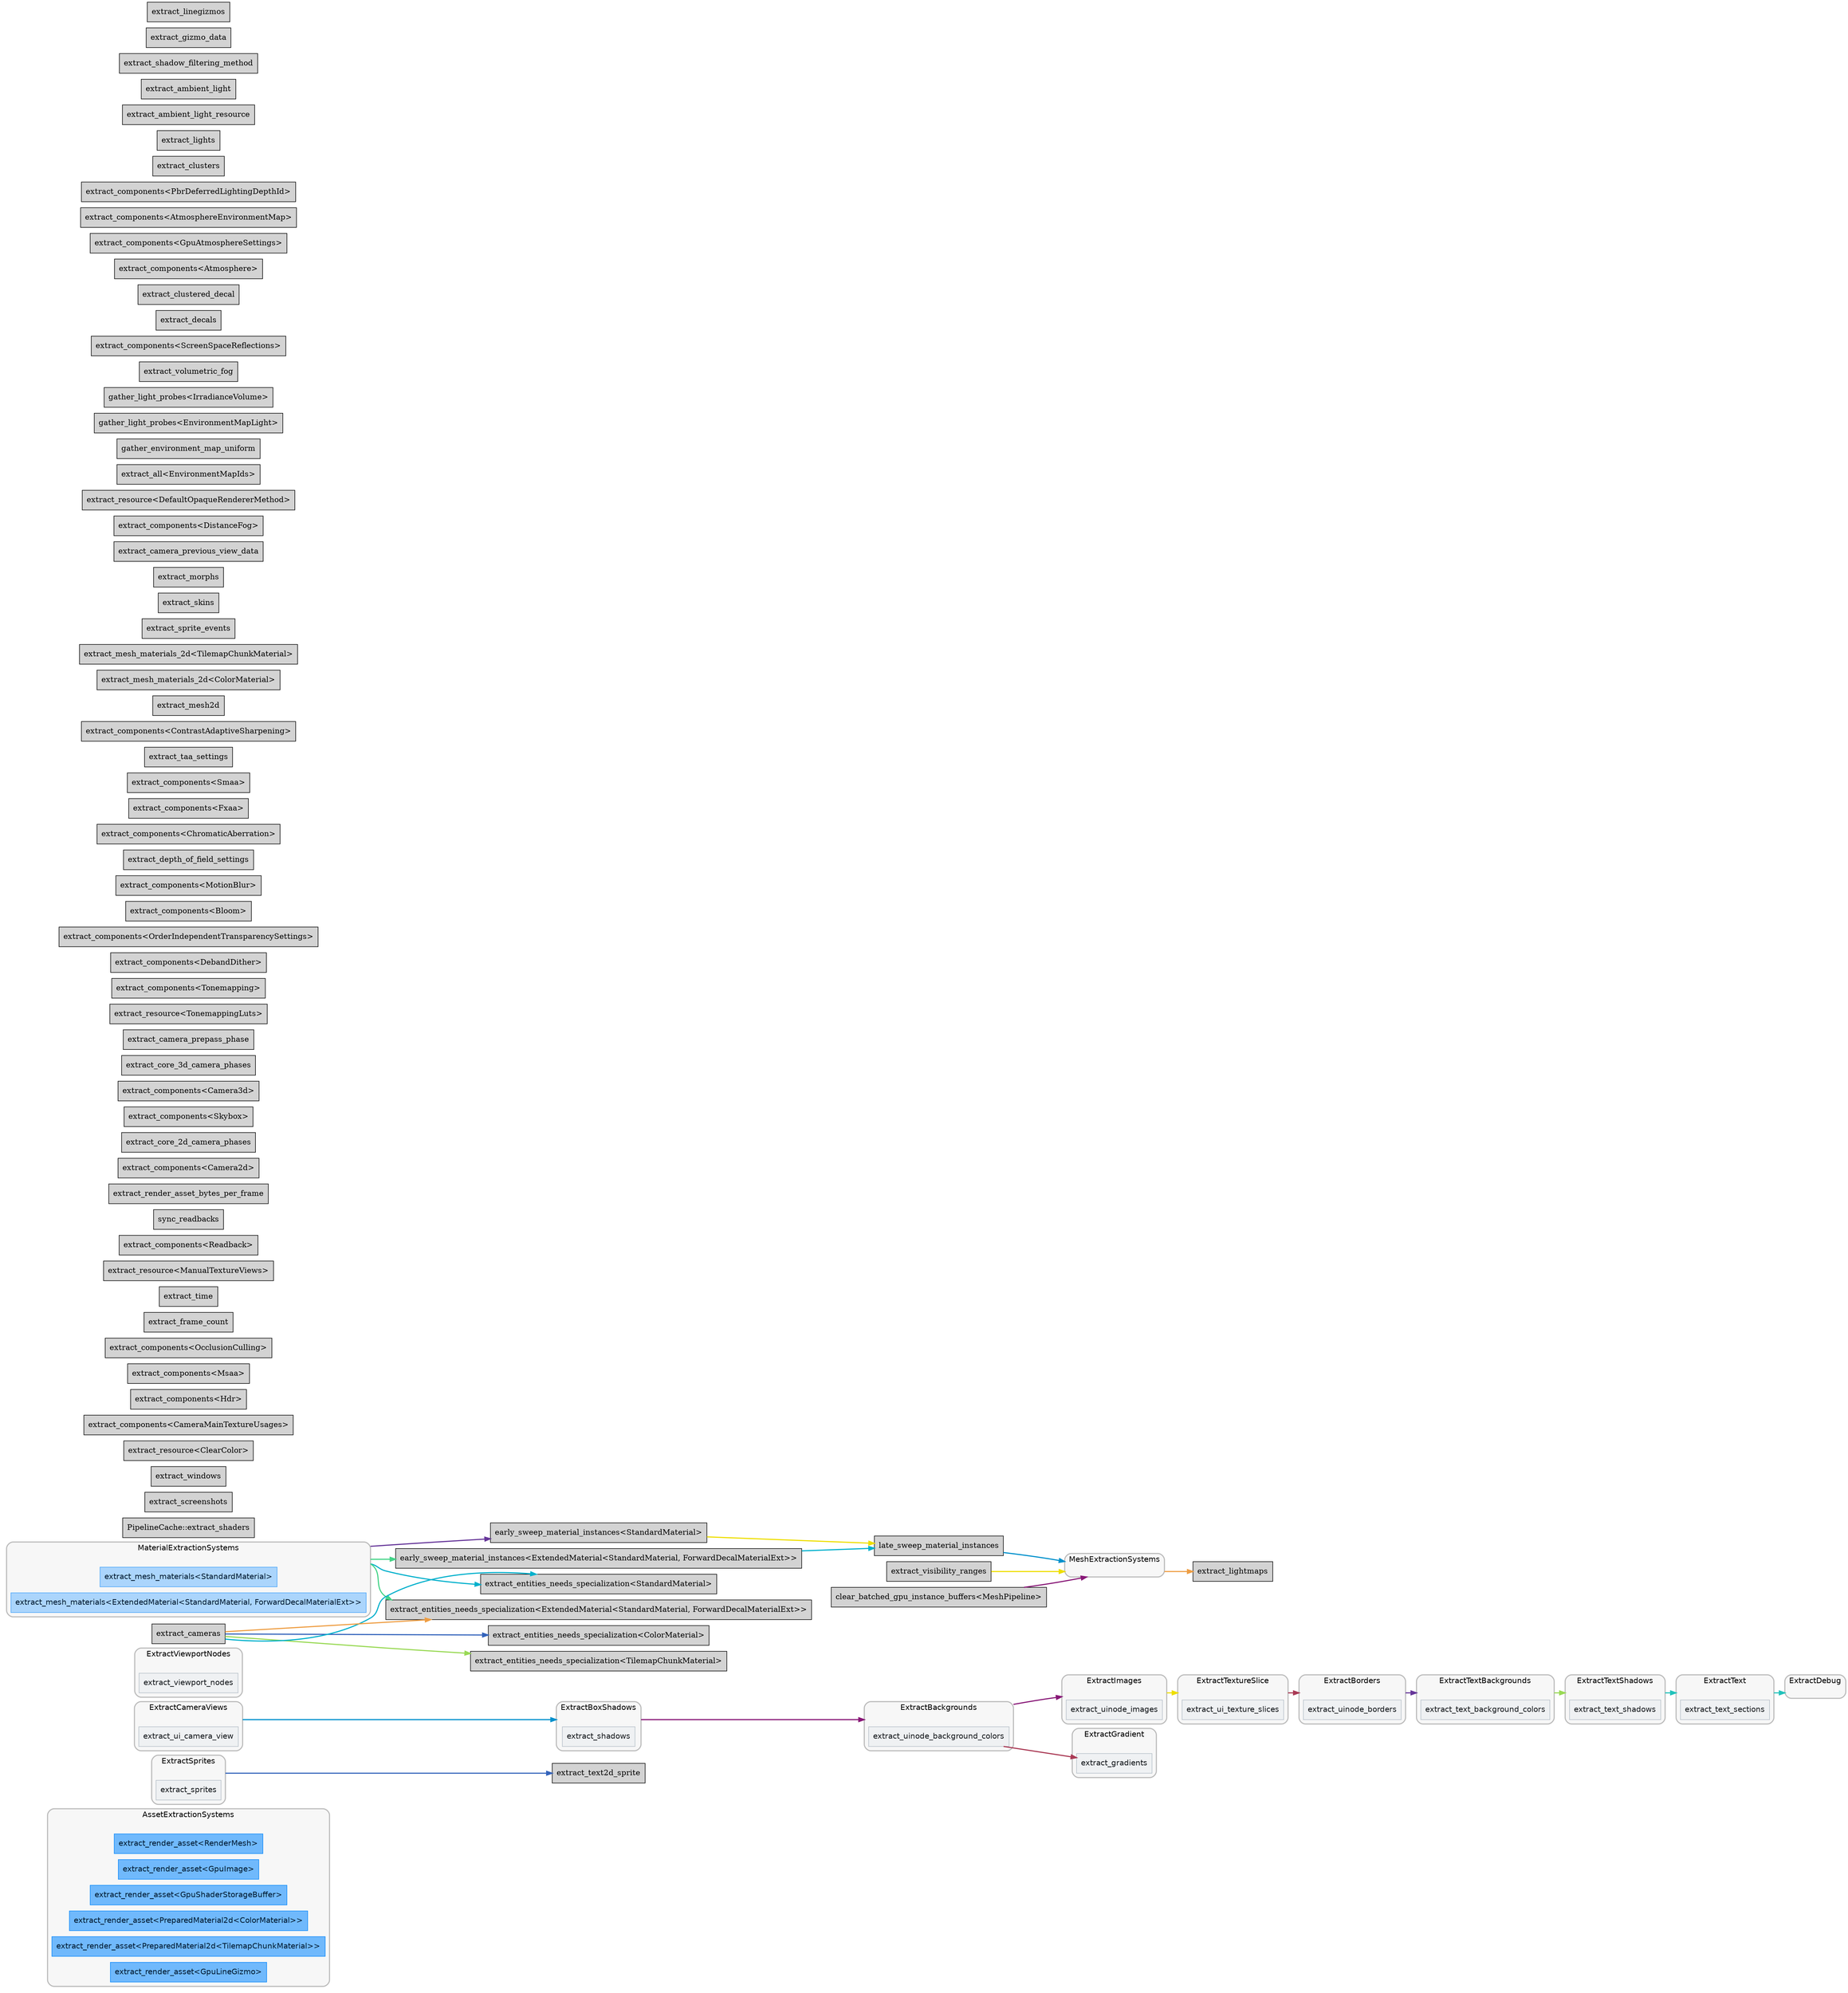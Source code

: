 digraph "" {
	"compound"="true";
	"splines"="spline";
	"rankdir"="LR";
	"bgcolor"="white";
	"fontname"="Helvetica";
	"nodesep"="0.15";
	edge ["penwidth"="2"];
	node ["shape"="box", "style"="filled"];
	subgraph "clusternode_Set(SystemSetKey(12v1))" {
		"style"="rounded,filled";
		"label"="AssetExtractionSystems";
		"tooltip"="AssetExtractionSystems";
		"fillcolor"="#00000008";
		"fontcolor"="#000000";
		"color"="#00000040";
		"penwidth"="2";
		"set_marker_node_Set(SystemSetKey(12v1))" ["style"="invis", "label"="", "shape"="point"]
		"node_System(SystemKey(11v1))" ["label"="extract_render_asset<RenderMesh>", "tooltip"="bevy_render::render_asset::extract_render_asset<bevy_render::mesh::RenderMesh>", "fillcolor"="#70b9fc", "fontname"="Helvetica", "fontcolor"="#011a31", "color"="#0c88f9", "penwidth"="1"]
		"node_System(SystemKey(14v1))" ["label"="extract_render_asset<GpuImage>", "tooltip"="bevy_render::render_asset::extract_render_asset<bevy_render::texture::gpu_image::GpuImage>", "fillcolor"="#70b9fc", "fontname"="Helvetica", "fontcolor"="#011a31", "color"="#0c88f9", "penwidth"="1"]
		"node_System(SystemKey(16v1))" ["label"="extract_render_asset<GpuShaderStorageBuffer>", "tooltip"="bevy_render::render_asset::extract_render_asset<bevy_render::storage::GpuShaderStorageBuffer>", "fillcolor"="#70b9fc", "fontname"="Helvetica", "fontcolor"="#011a31", "color"="#0c88f9", "penwidth"="1"]
		"node_System(SystemKey(39v1))" ["label"="extract_render_asset<PreparedMaterial2d<ColorMaterial>>", "tooltip"="bevy_render::render_asset::extract_render_asset<bevy_sprite_render::mesh2d::material::PreparedMaterial2d<bevy_sprite_render::mesh2d::color_material::ColorMaterial>>", "fillcolor"="#70b9fc", "fontname"="Helvetica", "fontcolor"="#011a31", "color"="#0c88f9", "penwidth"="1"]
		"node_System(SystemKey(42v1))" ["label"="extract_render_asset<PreparedMaterial2d<TilemapChunkMaterial>>", "tooltip"="bevy_render::render_asset::extract_render_asset<bevy_sprite_render::mesh2d::material::PreparedMaterial2d<bevy_sprite_render::tilemap_chunk::tilemap_chunk_material::TilemapChunkMaterial>>", "fillcolor"="#70b9fc", "fontname"="Helvetica", "fontcolor"="#011a31", "color"="#0c88f9", "penwidth"="1"]
		"node_System(SystemKey(90v1))" ["label"="extract_render_asset<GpuLineGizmo>", "tooltip"="bevy_render::render_asset::extract_render_asset<bevy_gizmos::GpuLineGizmo>", "fillcolor"="#70b9fc", "fontname"="Helvetica", "fontcolor"="#011a31", "color"="#0c88f9", "penwidth"="1"]
	}
	
	subgraph "clusternode_Set(SystemSetKey(47v1))" {
		"style"="rounded,filled";
		"label"="ExtractSprites";
		"tooltip"="ExtractSprites";
		"fillcolor"="#00000008";
		"fontcolor"="#000000";
		"color"="#00000040";
		"penwidth"="2";
		"set_marker_node_Set(SystemSetKey(47v1))" ["style"="invis", "label"="", "shape"="point"]
		"node_System(SystemKey(45v1))" ["label"="extract_sprites", "tooltip"="bevy_sprite_render::render::extract_sprites", "fillcolor"="#eff1f3", "fontname"="Helvetica", "fontcolor"="#15191d", "color"="#b4bec7", "penwidth"="1"]
	}
	
	subgraph "clusternode_Set(SystemSetKey(50v1))" {
		"style"="rounded,filled";
		"label"="ExtractCameraViews";
		"tooltip"="ExtractCameraViews";
		"fillcolor"="#00000008";
		"fontcolor"="#000000";
		"color"="#00000040";
		"penwidth"="2";
		"set_marker_node_Set(SystemSetKey(50v1))" ["style"="invis", "label"="", "shape"="point"]
		"node_System(SystemKey(48v1))" ["label"="extract_ui_camera_view", "tooltip"="bevy_ui_render::extract_ui_camera_view", "fillcolor"="#eff1f3", "fontname"="Helvetica", "fontcolor"="#15191d", "color"="#b4bec7", "penwidth"="1"]
	}
	
	subgraph "clusternode_Set(SystemSetKey(51v1))" {
		"style"="rounded,filled";
		"label"="ExtractBoxShadows";
		"tooltip"="ExtractBoxShadows";
		"fillcolor"="#00000008";
		"fontcolor"="#000000";
		"color"="#00000040";
		"penwidth"="2";
		"set_marker_node_Set(SystemSetKey(51v1))" ["style"="invis", "label"="", "shape"="point"]
		"node_System(SystemKey(58v1))" ["label"="extract_shadows", "tooltip"="bevy_ui_render::box_shadow::extract_shadows", "fillcolor"="#eff1f3", "fontname"="Helvetica", "fontcolor"="#15191d", "color"="#b4bec7", "penwidth"="1"]
	}
	
	subgraph "clusternode_Set(SystemSetKey(52v1))" {
		"style"="rounded,filled";
		"label"="ExtractBackgrounds";
		"tooltip"="ExtractBackgrounds";
		"fillcolor"="#00000008";
		"fontcolor"="#000000";
		"color"="#00000040";
		"penwidth"="2";
		"set_marker_node_Set(SystemSetKey(52v1))" ["style"="invis", "label"="", "shape"="point"]
		"node_System(SystemKey(49v1))" ["label"="extract_uinode_background_colors", "tooltip"="bevy_ui_render::extract_uinode_background_colors", "fillcolor"="#eff1f3", "fontname"="Helvetica", "fontcolor"="#15191d", "color"="#b4bec7", "penwidth"="1"]
	}
	
	subgraph "clusternode_Set(SystemSetKey(53v1))" {
		"style"="rounded,filled";
		"label"="ExtractImages";
		"tooltip"="ExtractImages";
		"fillcolor"="#00000008";
		"fontcolor"="#000000";
		"color"="#00000040";
		"penwidth"="2";
		"set_marker_node_Set(SystemSetKey(53v1))" ["style"="invis", "label"="", "shape"="point"]
		"node_System(SystemKey(50v1))" ["label"="extract_uinode_images", "tooltip"="bevy_ui_render::extract_uinode_images", "fillcolor"="#eff1f3", "fontname"="Helvetica", "fontcolor"="#15191d", "color"="#b4bec7", "penwidth"="1"]
	}
	
	subgraph "clusternode_Set(SystemSetKey(54v1))" {
		"style"="rounded,filled";
		"label"="ExtractTextureSlice";
		"tooltip"="ExtractTextureSlice";
		"fillcolor"="#00000008";
		"fontcolor"="#000000";
		"color"="#00000040";
		"penwidth"="2";
		"set_marker_node_Set(SystemSetKey(54v1))" ["style"="invis", "label"="", "shape"="point"]
		"node_System(SystemKey(56v1))" ["label"="extract_ui_texture_slices", "tooltip"="bevy_ui_render::ui_texture_slice_pipeline::extract_ui_texture_slices", "fillcolor"="#eff1f3", "fontname"="Helvetica", "fontcolor"="#15191d", "color"="#b4bec7", "penwidth"="1"]
	}
	
	subgraph "clusternode_Set(SystemSetKey(55v1))" {
		"style"="rounded,filled";
		"label"="ExtractBorders";
		"tooltip"="ExtractBorders";
		"fillcolor"="#00000008";
		"fontcolor"="#000000";
		"color"="#00000040";
		"penwidth"="2";
		"set_marker_node_Set(SystemSetKey(55v1))" ["style"="invis", "label"="", "shape"="point"]
		"node_System(SystemKey(51v1))" ["label"="extract_uinode_borders", "tooltip"="bevy_ui_render::extract_uinode_borders", "fillcolor"="#eff1f3", "fontname"="Helvetica", "fontcolor"="#15191d", "color"="#b4bec7", "penwidth"="1"]
	}
	
	subgraph "clusternode_Set(SystemSetKey(56v1))" {
		"style"="rounded,filled";
		"label"="ExtractTextBackgrounds";
		"tooltip"="ExtractTextBackgrounds";
		"fillcolor"="#00000008";
		"fontcolor"="#000000";
		"color"="#00000040";
		"penwidth"="2";
		"set_marker_node_Set(SystemSetKey(56v1))" ["style"="invis", "label"="", "shape"="point"]
		"node_System(SystemKey(53v1))" ["label"="extract_text_background_colors", "tooltip"="bevy_ui_render::extract_text_background_colors", "fillcolor"="#eff1f3", "fontname"="Helvetica", "fontcolor"="#15191d", "color"="#b4bec7", "penwidth"="1"]
	}
	
	subgraph "clusternode_Set(SystemSetKey(57v1))" {
		"style"="rounded,filled";
		"label"="ExtractTextShadows";
		"tooltip"="ExtractTextShadows";
		"fillcolor"="#00000008";
		"fontcolor"="#000000";
		"color"="#00000040";
		"penwidth"="2";
		"set_marker_node_Set(SystemSetKey(57v1))" ["style"="invis", "label"="", "shape"="point"]
		"node_System(SystemKey(54v1))" ["label"="extract_text_shadows", "tooltip"="bevy_ui_render::extract_text_shadows", "fillcolor"="#eff1f3", "fontname"="Helvetica", "fontcolor"="#15191d", "color"="#b4bec7", "penwidth"="1"]
	}
	
	subgraph "clusternode_Set(SystemSetKey(58v1))" {
		"style"="rounded,filled";
		"label"="ExtractText";
		"tooltip"="ExtractText";
		"fillcolor"="#00000008";
		"fontcolor"="#000000";
		"color"="#00000040";
		"penwidth"="2";
		"set_marker_node_Set(SystemSetKey(58v1))" ["style"="invis", "label"="", "shape"="point"]
		"node_System(SystemKey(55v1))" ["label"="extract_text_sections", "tooltip"="bevy_ui_render::extract_text_sections", "fillcolor"="#eff1f3", "fontname"="Helvetica", "fontcolor"="#15191d", "color"="#b4bec7", "penwidth"="1"]
	}
	
	subgraph "clusternode_Set(SystemSetKey(59v1))" {
		"style"="rounded,filled";
		"label"="ExtractDebug";
		"tooltip"="ExtractDebug";
		"fillcolor"="#00000008";
		"fontcolor"="#000000";
		"color"="#00000040";
		"penwidth"="2";
		"set_marker_node_Set(SystemSetKey(59v1))" ["style"="invis", "label"="", "shape"="point"]
	}
	
	subgraph "clusternode_Set(SystemSetKey(65v1))" {
		"style"="rounded,filled";
		"label"="ExtractViewportNodes";
		"tooltip"="ExtractViewportNodes";
		"fillcolor"="#00000008";
		"fontcolor"="#000000";
		"color"="#00000040";
		"penwidth"="2";
		"set_marker_node_Set(SystemSetKey(65v1))" ["style"="invis", "label"="", "shape"="point"]
		"node_System(SystemKey(52v1))" ["label"="extract_viewport_nodes", "tooltip"="bevy_ui_render::extract_viewport_nodes", "fillcolor"="#eff1f3", "fontname"="Helvetica", "fontcolor"="#15191d", "color"="#b4bec7", "penwidth"="1"]
	}
	
	subgraph "clusternode_Set(SystemSetKey(71v1))" {
		"style"="rounded,filled";
		"label"="ExtractGradient";
		"tooltip"="ExtractGradient";
		"fillcolor"="#00000008";
		"fontcolor"="#000000";
		"color"="#00000040";
		"penwidth"="2";
		"set_marker_node_Set(SystemSetKey(71v1))" ["style"="invis", "label"="", "shape"="point"]
		"node_System(SystemKey(57v1))" ["label"="extract_gradients", "tooltip"="bevy_ui_render::gradient::extract_gradients", "fillcolor"="#eff1f3", "fontname"="Helvetica", "fontcolor"="#15191d", "color"="#b4bec7", "penwidth"="1"]
	}
	
	subgraph "clusternode_Set(SystemSetKey(73v1))" {
		"style"="rounded,filled";
		"label"="MeshExtractionSystems";
		"tooltip"="MeshExtractionSystems";
		"fillcolor"="#00000008";
		"fontcolor"="#000000";
		"color"="#00000040";
		"penwidth"="2";
		"set_marker_node_Set(SystemSetKey(73v1))" ["style"="invis", "label"="", "shape"="point"]
	}
	
	subgraph "clusternode_Set(SystemSetKey(80v1))" {
		"style"="rounded,filled";
		"label"="MaterialExtractionSystems";
		"tooltip"="MaterialExtractionSystems";
		"fillcolor"="#00000008";
		"fontcolor"="#000000";
		"color"="#00000040";
		"penwidth"="2";
		"set_marker_node_Set(SystemSetKey(80v1))" ["style"="invis", "label"="", "shape"="point"]
		"node_System(SystemKey(63v1))" ["label"="extract_mesh_materials<StandardMaterial>", "tooltip"="bevy_pbr::material::extract_mesh_materials<bevy_pbr::pbr_material::StandardMaterial>", "fillcolor"="#abd5fc", "fontname"="Helvetica", "fontcolor"="#011a31", "color"="#48a3f8", "penwidth"="1"]
		"node_System(SystemKey(77v1))" ["label"="extract_mesh_materials<ExtendedMaterial<StandardMaterial, ForwardDecalMaterialExt>>", "tooltip"="bevy_pbr::material::extract_mesh_materials<bevy_pbr::extended_material::ExtendedMaterial<bevy_pbr::pbr_material::StandardMaterial, bevy_pbr::decal::forward::ForwardDecalMaterialExt>>", "fillcolor"="#abd5fc", "fontname"="Helvetica", "fontcolor"="#011a31", "color"="#48a3f8", "penwidth"="1"]
	}
	
	"node_System(SystemKey(1v1))" ["label"="PipelineCache::extract_shaders", "tooltip"="bevy_render::render_resource::pipeline_cache::PipelineCache::extract_shaders"]
	"node_System(SystemKey(2v1))" ["label"="extract_screenshots", "tooltip"="bevy_render::view::window::screenshot::extract_screenshots"]
	"node_System(SystemKey(3v1))" ["label"="extract_windows", "tooltip"="bevy_render::view::window::extract_windows"]
	"node_System(SystemKey(4v1))" ["label"="extract_resource<ClearColor>", "tooltip"="bevy_render::extract_resource::extract_resource<bevy_camera::clear_color::ClearColor>"]
	"node_System(SystemKey(5v1))" ["label"="extract_components<CameraMainTextureUsages>", "tooltip"="bevy_render::extract_component::extract_components<bevy_camera::camera::CameraMainTextureUsages>"]
	"node_System(SystemKey(6v1))" ["label"="extract_cameras", "tooltip"="bevy_render::camera::extract_cameras"]
	"node_System(SystemKey(7v1))" ["label"="extract_components<Hdr>", "tooltip"="bevy_render::extract_component::extract_components<bevy_render::view::Hdr>"]
	"node_System(SystemKey(8v1))" ["label"="extract_components<Msaa>", "tooltip"="bevy_render::extract_component::extract_components<bevy_render::view::Msaa>"]
	"node_System(SystemKey(9v1))" ["label"="extract_components<OcclusionCulling>", "tooltip"="bevy_render::extract_component::extract_components<bevy_render::experimental::occlusion_culling::OcclusionCulling>"]
	"node_System(SystemKey(10v1))" ["label"="extract_visibility_ranges", "tooltip"="bevy_render::view::visibility::range::extract_visibility_ranges"]
	"node_System(SystemKey(12v1))" ["label"="extract_frame_count", "tooltip"="bevy_render::globals::extract_frame_count"]
	"node_System(SystemKey(13v1))" ["label"="extract_time", "tooltip"="bevy_render::globals::extract_time"]
	"node_System(SystemKey(15v1))" ["label"="extract_resource<ManualTextureViews>", "tooltip"="bevy_render::extract_resource::extract_resource<bevy_render::texture::manual_texture_view::ManualTextureViews>"]
	"node_System(SystemKey(17v1))" ["label"="extract_components<Readback>", "tooltip"="bevy_render::extract_component::extract_components<bevy_render::gpu_readback::Readback>"]
	"node_System(SystemKey(18v1))" ["label"="sync_readbacks", "tooltip"="bevy_render::gpu_readback::sync_readbacks"]
	"node_System(SystemKey(19v1))" ["label"="extract_render_asset_bytes_per_frame", "tooltip"="bevy_render::render_asset::extract_render_asset_bytes_per_frame"]
	"node_System(SystemKey(20v1))" ["label"="extract_components<Camera2d>", "tooltip"="bevy_render::extract_component::extract_components<bevy_camera::components::Camera2d>"]
	"node_System(SystemKey(21v1))" ["label"="extract_core_2d_camera_phases", "tooltip"="bevy_core_pipeline::core_2d::extract_core_2d_camera_phases"]
	"node_System(SystemKey(22v1))" ["label"="extract_components<Skybox>", "tooltip"="bevy_render::extract_component::extract_components<bevy_core_pipeline::skybox::Skybox>"]
	"node_System(SystemKey(23v1))" ["label"="extract_components<Camera3d>", "tooltip"="bevy_render::extract_component::extract_components<bevy_camera::components::Camera3d>"]
	"node_System(SystemKey(24v1))" ["label"="extract_core_3d_camera_phases", "tooltip"="bevy_core_pipeline::core_3d::extract_core_3d_camera_phases"]
	"node_System(SystemKey(25v1))" ["label"="extract_camera_prepass_phase", "tooltip"="bevy_core_pipeline::core_3d::extract_camera_prepass_phase"]
	"node_System(SystemKey(26v1))" ["label"="extract_resource<TonemappingLuts>", "tooltip"="bevy_render::extract_resource::extract_resource<bevy_core_pipeline::tonemapping::TonemappingLuts>"]
	"node_System(SystemKey(27v1))" ["label"="extract_components<Tonemapping>", "tooltip"="bevy_render::extract_component::extract_components<bevy_core_pipeline::tonemapping::Tonemapping>"]
	"node_System(SystemKey(28v1))" ["label"="extract_components<DebandDither>", "tooltip"="bevy_render::extract_component::extract_components<bevy_core_pipeline::tonemapping::DebandDither>"]
	"node_System(SystemKey(29v1))" ["label"="extract_components<OrderIndependentTransparencySettings>", "tooltip"="bevy_render::extract_component::extract_components<bevy_core_pipeline::oit::OrderIndependentTransparencySettings>"]
	"node_System(SystemKey(30v1))" ["label"="extract_components<Bloom>", "tooltip"="bevy_render::extract_component::extract_components<bevy_post_process::bloom::settings::Bloom>"]
	"node_System(SystemKey(31v1))" ["label"="extract_components<MotionBlur>", "tooltip"="bevy_render::extract_component::extract_components<bevy_post_process::motion_blur::MotionBlur>"]
	"node_System(SystemKey(32v1))" ["label"="extract_depth_of_field_settings", "tooltip"="bevy_post_process::dof::extract_depth_of_field_settings"]
	"node_System(SystemKey(33v1))" ["label"="extract_components<ChromaticAberration>", "tooltip"="bevy_render::extract_component::extract_components<bevy_post_process::effect_stack::ChromaticAberration>"]
	"node_System(SystemKey(34v1))" ["label"="extract_components<Fxaa>", "tooltip"="bevy_render::extract_component::extract_components<bevy_anti_alias::fxaa::Fxaa>"]
	"node_System(SystemKey(35v1))" ["label"="extract_components<Smaa>", "tooltip"="bevy_render::extract_component::extract_components<bevy_anti_alias::smaa::Smaa>"]
	"node_System(SystemKey(36v1))" ["label"="extract_taa_settings", "tooltip"="bevy_anti_alias::taa::extract_taa_settings"]
	"node_System(SystemKey(37v1))" ["label"="extract_components<ContrastAdaptiveSharpening>", "tooltip"="bevy_render::extract_component::extract_components<bevy_anti_alias::contrast_adaptive_sharpening::ContrastAdaptiveSharpening>"]
	"node_System(SystemKey(38v1))" ["label"="extract_mesh2d", "tooltip"="bevy_sprite_render::mesh2d::mesh::extract_mesh2d"]
	"node_System(SystemKey(40v1))" ["label"="extract_entities_needs_specialization<ColorMaterial>", "tooltip"="bevy_sprite_render::mesh2d::material::extract_entities_needs_specialization<bevy_sprite_render::mesh2d::color_material::ColorMaterial>"]
	"node_System(SystemKey(41v1))" ["label"="extract_mesh_materials_2d<ColorMaterial>", "tooltip"="bevy_sprite_render::mesh2d::material::extract_mesh_materials_2d<bevy_sprite_render::mesh2d::color_material::ColorMaterial>"]
	"node_System(SystemKey(43v1))" ["label"="extract_entities_needs_specialization<TilemapChunkMaterial>", "tooltip"="bevy_sprite_render::mesh2d::material::extract_entities_needs_specialization<bevy_sprite_render::tilemap_chunk::tilemap_chunk_material::TilemapChunkMaterial>"]
	"node_System(SystemKey(44v1))" ["label"="extract_mesh_materials_2d<TilemapChunkMaterial>", "tooltip"="bevy_sprite_render::mesh2d::material::extract_mesh_materials_2d<bevy_sprite_render::tilemap_chunk::tilemap_chunk_material::TilemapChunkMaterial>"]
	"node_System(SystemKey(46v1))" ["label"="extract_sprite_events", "tooltip"="bevy_sprite_render::render::extract_sprite_events"]
	"node_System(SystemKey(47v1))" ["label"="extract_text2d_sprite", "tooltip"="bevy_sprite_render::text2d::extract_text2d_sprite"]
	"node_System(SystemKey(59v1))" ["label"="extract_skins", "tooltip"="bevy_pbr::render::skin::extract_skins"]
	"node_System(SystemKey(60v1))" ["label"="extract_morphs", "tooltip"="bevy_pbr::render::morph::extract_morphs"]
	"node_System(SystemKey(61v1))" ["label"="clear_batched_gpu_instance_buffers<MeshPipeline>", "tooltip"="bevy_render::batching::gpu_preprocessing::clear_batched_gpu_instance_buffers<bevy_pbr::render::mesh::MeshPipeline>"]
	"node_System(SystemKey(62v1))" ["label"="extract_camera_previous_view_data", "tooltip"="bevy_pbr::prepass::extract_camera_previous_view_data"]
	"node_System(SystemKey(64v1))" ["label"="early_sweep_material_instances<StandardMaterial>", "tooltip"="bevy_pbr::material::early_sweep_material_instances<bevy_pbr::pbr_material::StandardMaterial>"]
	"node_System(SystemKey(65v1))" ["label"="extract_entities_needs_specialization<StandardMaterial>", "tooltip"="bevy_pbr::material::extract_entities_needs_specialization<bevy_pbr::pbr_material::StandardMaterial>"]
	"node_System(SystemKey(66v1))" ["label"="extract_components<DistanceFog>", "tooltip"="bevy_render::extract_component::extract_components<bevy_pbr::fog::DistanceFog>"]
	"node_System(SystemKey(67v1))" ["label"="extract_resource<DefaultOpaqueRendererMethod>", "tooltip"="bevy_render::extract_resource::extract_resource<bevy_pbr::material::DefaultOpaqueRendererMethod>"]
	"node_System(SystemKey(68v1))" ["label"="extract_lightmaps", "tooltip"="bevy_pbr::lightmap::extract_lightmaps"]
	"node_System(SystemKey(69v1))" ["label"="extract_all<EnvironmentMapIds>", "tooltip"="bevy_render::extract_instances::extract_all<bevy_pbr::light_probe::environment_map::EnvironmentMapIds>"]
	"node_System(SystemKey(70v1))" ["label"="gather_environment_map_uniform", "tooltip"="bevy_pbr::light_probe::gather_environment_map_uniform"]
	"node_System(SystemKey(71v1))" ["label"="gather_light_probes<EnvironmentMapLight>", "tooltip"="bevy_pbr::light_probe::gather_light_probes<bevy_light::probe::EnvironmentMapLight>"]
	"node_System(SystemKey(72v1))" ["label"="gather_light_probes<IrradianceVolume>", "tooltip"="bevy_pbr::light_probe::gather_light_probes<bevy_light::probe::IrradianceVolume>"]
	"node_System(SystemKey(73v1))" ["label"="extract_volumetric_fog", "tooltip"="bevy_pbr::volumetric_fog::render::extract_volumetric_fog"]
	"node_System(SystemKey(74v1))" ["label"="extract_components<ScreenSpaceReflections>", "tooltip"="bevy_render::extract_component::extract_components<bevy_pbr::ssr::ScreenSpaceReflections>"]
	"node_System(SystemKey(75v1))" ["label"="extract_decals", "tooltip"="bevy_pbr::decal::clustered::extract_decals"]
	"node_System(SystemKey(76v1))" ["label"="extract_clustered_decal", "tooltip"="bevy_pbr::decal::clustered::extract_clustered_decal"]
	"node_System(SystemKey(78v1))" ["label"="early_sweep_material_instances<ExtendedMaterial<StandardMaterial, ForwardDecalMaterialExt>>", "tooltip"="bevy_pbr::material::early_sweep_material_instances<bevy_pbr::extended_material::ExtendedMaterial<bevy_pbr::pbr_material::StandardMaterial, bevy_pbr::decal::forward::ForwardDecalMaterialExt>>"]
	"node_System(SystemKey(79v1))" ["label"="extract_entities_needs_specialization<ExtendedMaterial<StandardMaterial, ForwardDecalMaterialExt>>", "tooltip"="bevy_pbr::material::extract_entities_needs_specialization<bevy_pbr::extended_material::ExtendedMaterial<bevy_pbr::pbr_material::StandardMaterial, bevy_pbr::decal::forward::ForwardDecalMaterialExt>>"]
	"node_System(SystemKey(80v1))" ["label"="extract_components<Atmosphere>", "tooltip"="bevy_render::extract_component::extract_components<bevy_pbr::atmosphere::Atmosphere>"]
	"node_System(SystemKey(81v1))" ["label"="extract_components<GpuAtmosphereSettings>", "tooltip"="bevy_render::extract_component::extract_components<bevy_pbr::atmosphere::GpuAtmosphereSettings>"]
	"node_System(SystemKey(82v1))" ["label"="extract_components<AtmosphereEnvironmentMap>", "tooltip"="bevy_render::extract_component::extract_components<bevy_pbr::atmosphere::environment::AtmosphereEnvironmentMap>"]
	"node_System(SystemKey(83v1))" ["label"="extract_components<PbrDeferredLightingDepthId>", "tooltip"="bevy_render::extract_component::extract_components<bevy_pbr::deferred::PbrDeferredLightingDepthId>"]
	"node_System(SystemKey(84v1))" ["label"="extract_clusters", "tooltip"="bevy_pbr::cluster::extract_clusters"]
	"node_System(SystemKey(85v1))" ["label"="extract_lights", "tooltip"="bevy_pbr::render::light::extract_lights"]
	"node_System(SystemKey(86v1))" ["label"="extract_ambient_light_resource", "tooltip"="bevy_pbr::render::light::extract_ambient_light_resource"]
	"node_System(SystemKey(87v1))" ["label"="extract_ambient_light", "tooltip"="bevy_pbr::render::light::extract_ambient_light"]
	"node_System(SystemKey(88v1))" ["label"="extract_shadow_filtering_method", "tooltip"="bevy_pbr::render::light::extract_shadow_filtering_method"]
	"node_System(SystemKey(89v1))" ["label"="late_sweep_material_instances", "tooltip"="bevy_pbr::material::late_sweep_material_instances"]
	"node_System(SystemKey(91v1))" ["label"="extract_gizmo_data", "tooltip"="bevy_gizmos::extract_gizmo_data"]
	"node_System(SystemKey(92v1))" ["label"="extract_linegizmos", "tooltip"="bevy_gizmos::retained::extract_linegizmos"]
	"set_marker_node_Set(SystemSetKey(53v1))" -> "set_marker_node_Set(SystemSetKey(54v1))" ["lhead"="clusternode_Set(SystemSetKey(54v1))", "ltail"="clusternode_Set(SystemSetKey(53v1))", "tooltip"="ExtractImages → ExtractTextureSlice", "color"="#eede00"]
	"set_marker_node_Set(SystemSetKey(52v1))" -> "set_marker_node_Set(SystemSetKey(53v1))" ["lhead"="clusternode_Set(SystemSetKey(53v1))", "ltail"="clusternode_Set(SystemSetKey(52v1))", "tooltip"="ExtractBackgrounds → ExtractImages", "color"="#881877"]
	"set_marker_node_Set(SystemSetKey(80v1))" -> "node_System(SystemKey(65v1))" ["lhead"="", "ltail"="clusternode_Set(SystemSetKey(80v1))", "tooltip"="MaterialExtractionSystems → extract_entities_needs_specialization<StandardMaterial>", "color"="#00b0cc"]
	"set_marker_node_Set(SystemSetKey(54v1))" -> "set_marker_node_Set(SystemSetKey(55v1))" ["lhead"="clusternode_Set(SystemSetKey(55v1))", "ltail"="clusternode_Set(SystemSetKey(54v1))", "tooltip"="ExtractTextureSlice → ExtractBorders", "color"="#aa3a55"]
	"set_marker_node_Set(SystemSetKey(80v1))" -> "node_System(SystemKey(78v1))" ["lhead"="", "ltail"="clusternode_Set(SystemSetKey(80v1))", "tooltip"="MaterialExtractionSystems → early_sweep_material_instances<ExtendedMaterial<StandardMaterial, ForwardDecalMaterialExt>>", "color"="#44d488"]
	"node_System(SystemKey(89v1))" -> "set_marker_node_Set(SystemSetKey(73v1))" ["lhead"="clusternode_Set(SystemSetKey(73v1))", "ltail"="", "tooltip"="SystemTypeSet(fn bevy_ecs::system::function_system::FunctionSystem<fn(bevy_ecs::change_detection::ResMut<'_, bevy_pbr::material::RenderMaterialInstances>, bevy_render::extract_param::Extract<'_, '_, bevy_ecs::lifecycle::RemovedComponents<'_, '_, bevy_mesh::components::Mesh3d>>), (), bevy_pbr::material::late_sweep_material_instances>()) → MeshExtractionSystems", "color"="#0090cc"]
	"node_System(SystemKey(6v1))" -> "node_System(SystemKey(79v1))" ["lhead"="", "ltail"="", "tooltip"="SystemTypeSet(fn bevy_ecs::system::function_system::FunctionSystem<fn(bevy_ecs::system::commands::Commands<'_, '_>, bevy_render::extract_param::Extract<'_, '_, bevy_ecs::system::query::Query<'_, '_, (bevy_ecs::entity::Entity, bevy_render::sync_world::RenderEntity, &bevy_camera::camera::Camera, &bevy_render::camera::CameraRenderGraph, &bevy_transform::components::global_transform::GlobalTransform, &bevy_camera::visibility::VisibleEntities, &bevy_camera::primitives::Frustum, bevy_ecs::query::fetch::Has<bevy_render::view::Hdr>, core::option::Option<&bevy_render::view::ColorGrading>, core::option::Option<&bevy_camera::camera::Exposure>, core::option::Option<&bevy_render::camera::TemporalJitter>, core::option::Option<&bevy_render::camera::MipBias>, core::option::Option<&bevy_camera::visibility::render_layers::RenderLayers>, core::option::Option<&bevy_camera::projection::Projection>, bevy_ecs::query::fetch::Has<bevy_render::view::NoIndirectDrawing>)>>, bevy_render::extract_param::Extract<'_, '_, bevy_ecs::system::query::Query<'_, '_, bevy_ecs::entity::Entity, bevy_ecs::query::filter::With<bevy_window::window::PrimaryWindow>>>, bevy_ecs::change_detection::Res<'_, bevy_render::batching::gpu_preprocessing::GpuPreprocessingSupport>, bevy_render::extract_param::Extract<'_, '_, bevy_ecs::system::query::Query<'_, '_, &bevy_render::sync_world::RenderEntity>>), (), bevy_render::camera::extract_cameras>()) → extract_entities_needs_specialization<ExtendedMaterial<StandardMaterial, ForwardDecalMaterialExt>>", "color"="#ee9e44"]
	"set_marker_node_Set(SystemSetKey(80v1))" -> "node_System(SystemKey(64v1))" ["lhead"="", "ltail"="clusternode_Set(SystemSetKey(80v1))", "tooltip"="MaterialExtractionSystems → early_sweep_material_instances<StandardMaterial>", "color"="#663699"]
	"set_marker_node_Set(SystemSetKey(47v1))" -> "node_System(SystemKey(47v1))" ["lhead"="", "ltail"="clusternode_Set(SystemSetKey(47v1))", "tooltip"="ExtractSprites → extract_text2d_sprite", "color"="#3363bb"]
	"set_marker_node_Set(SystemSetKey(57v1))" -> "set_marker_node_Set(SystemSetKey(58v1))" ["lhead"="clusternode_Set(SystemSetKey(58v1))", "ltail"="clusternode_Set(SystemSetKey(57v1))", "tooltip"="ExtractTextShadows → ExtractText", "color"="#22c2bb"]
	"set_marker_node_Set(SystemSetKey(56v1))" -> "set_marker_node_Set(SystemSetKey(57v1))" ["lhead"="clusternode_Set(SystemSetKey(57v1))", "ltail"="clusternode_Set(SystemSetKey(56v1))", "tooltip"="ExtractTextBackgrounds → ExtractTextShadows", "color"="#99d955"]
	"node_System(SystemKey(10v1))" -> "set_marker_node_Set(SystemSetKey(73v1))" ["lhead"="clusternode_Set(SystemSetKey(73v1))", "ltail"="", "tooltip"="SystemTypeSet(fn bevy_ecs::system::function_system::FunctionSystem<fn(bevy_ecs::change_detection::ResMut<'_, bevy_render::view::visibility::range::RenderVisibilityRanges>, bevy_render::extract_param::Extract<'_, '_, bevy_ecs::system::query::Query<'_, '_, (bevy_ecs::entity::Entity, &bevy_camera::visibility::range::VisibilityRange)>>, bevy_render::extract_param::Extract<'_, '_, bevy_ecs::system::query::Query<'_, '_, bevy_ecs::entity::Entity, bevy_ecs::query::filter::Changed<bevy_camera::visibility::range::VisibilityRange>>>, bevy_render::extract_param::Extract<'_, '_, bevy_ecs::lifecycle::RemovedComponents<'_, '_, bevy_camera::visibility::range::VisibilityRange>>), (), bevy_render::view::visibility::range::extract_visibility_ranges>()) → MeshExtractionSystems", "color"="#eede00"]
	"node_System(SystemKey(61v1))" -> "set_marker_node_Set(SystemSetKey(73v1))" ["lhead"="clusternode_Set(SystemSetKey(73v1))", "ltail"="", "tooltip"="clear_batched_gpu_instance_buffers<MeshPipeline> → MeshExtractionSystems", "color"="#881877"]
	"node_System(SystemKey(6v1))" -> "node_System(SystemKey(65v1))" ["lhead"="", "ltail"="", "tooltip"="SystemTypeSet(fn bevy_ecs::system::function_system::FunctionSystem<fn(bevy_ecs::system::commands::Commands<'_, '_>, bevy_render::extract_param::Extract<'_, '_, bevy_ecs::system::query::Query<'_, '_, (bevy_ecs::entity::Entity, bevy_render::sync_world::RenderEntity, &bevy_camera::camera::Camera, &bevy_render::camera::CameraRenderGraph, &bevy_transform::components::global_transform::GlobalTransform, &bevy_camera::visibility::VisibleEntities, &bevy_camera::primitives::Frustum, bevy_ecs::query::fetch::Has<bevy_render::view::Hdr>, core::option::Option<&bevy_render::view::ColorGrading>, core::option::Option<&bevy_camera::camera::Exposure>, core::option::Option<&bevy_render::camera::TemporalJitter>, core::option::Option<&bevy_render::camera::MipBias>, core::option::Option<&bevy_camera::visibility::render_layers::RenderLayers>, core::option::Option<&bevy_camera::projection::Projection>, bevy_ecs::query::fetch::Has<bevy_render::view::NoIndirectDrawing>)>>, bevy_render::extract_param::Extract<'_, '_, bevy_ecs::system::query::Query<'_, '_, bevy_ecs::entity::Entity, bevy_ecs::query::filter::With<bevy_window::window::PrimaryWindow>>>, bevy_ecs::change_detection::Res<'_, bevy_render::batching::gpu_preprocessing::GpuPreprocessingSupport>, bevy_render::extract_param::Extract<'_, '_, bevy_ecs::system::query::Query<'_, '_, &bevy_render::sync_world::RenderEntity>>), (), bevy_render::camera::extract_cameras>()) → extract_entities_needs_specialization<StandardMaterial>", "color"="#00b0cc"]
	"node_System(SystemKey(49v1))" -> "node_System(SystemKey(57v1))" ["lhead"="", "ltail"="", "tooltip"="SystemTypeSet(fn bevy_ecs::system::function_system::FunctionSystem<fn(bevy_ecs::system::commands::Commands<'_, '_>, bevy_ecs::change_detection::ResMut<'_, bevy_ui_render::ExtractedUiNodes>, bevy_render::extract_param::Extract<'_, '_, bevy_ecs::system::query::Query<'_, '_, (bevy_ecs::entity::Entity, &bevy_ui::ui_node::ComputedNode, &bevy_ui::ui_transform::UiGlobalTransform, &bevy_camera::visibility::InheritedVisibility, core::option::Option<&bevy_ui::ui_node::CalculatedClip>, &bevy_ui::ui_node::ComputedUiTargetCamera, &bevy_ui::ui_node::BackgroundColor)>>, bevy_render::extract_param::Extract<'_, '_, bevy_ui_render::UiCameraMap<'_, '_>>), (), bevy_ui_render::extract_uinode_background_colors>()) → extract_gradients", "color"="#aa3a55"]
	"set_marker_node_Set(SystemSetKey(80v1))" -> "node_System(SystemKey(79v1))" ["lhead"="", "ltail"="clusternode_Set(SystemSetKey(80v1))", "tooltip"="MaterialExtractionSystems → extract_entities_needs_specialization<ExtendedMaterial<StandardMaterial, ForwardDecalMaterialExt>>", "color"="#44d488"]
	"set_marker_node_Set(SystemSetKey(50v1))" -> "set_marker_node_Set(SystemSetKey(51v1))" ["lhead"="clusternode_Set(SystemSetKey(51v1))", "ltail"="clusternode_Set(SystemSetKey(50v1))", "tooltip"="ExtractCameraViews → ExtractBoxShadows", "color"="#0090cc"]
	"set_marker_node_Set(SystemSetKey(73v1))" -> "node_System(SystemKey(68v1))" ["lhead"="", "ltail"="clusternode_Set(SystemSetKey(73v1))", "tooltip"="MeshExtractionSystems → extract_lightmaps", "color"="#ee9e44"]
	"set_marker_node_Set(SystemSetKey(55v1))" -> "set_marker_node_Set(SystemSetKey(56v1))" ["lhead"="clusternode_Set(SystemSetKey(56v1))", "ltail"="clusternode_Set(SystemSetKey(55v1))", "tooltip"="ExtractBorders → ExtractTextBackgrounds", "color"="#663699"]
	"node_System(SystemKey(6v1))" -> "node_System(SystemKey(40v1))" ["lhead"="", "ltail"="", "tooltip"="SystemTypeSet(fn bevy_ecs::system::function_system::FunctionSystem<fn(bevy_ecs::system::commands::Commands<'_, '_>, bevy_render::extract_param::Extract<'_, '_, bevy_ecs::system::query::Query<'_, '_, (bevy_ecs::entity::Entity, bevy_render::sync_world::RenderEntity, &bevy_camera::camera::Camera, &bevy_render::camera::CameraRenderGraph, &bevy_transform::components::global_transform::GlobalTransform, &bevy_camera::visibility::VisibleEntities, &bevy_camera::primitives::Frustum, bevy_ecs::query::fetch::Has<bevy_render::view::Hdr>, core::option::Option<&bevy_render::view::ColorGrading>, core::option::Option<&bevy_camera::camera::Exposure>, core::option::Option<&bevy_render::camera::TemporalJitter>, core::option::Option<&bevy_render::camera::MipBias>, core::option::Option<&bevy_camera::visibility::render_layers::RenderLayers>, core::option::Option<&bevy_camera::projection::Projection>, bevy_ecs::query::fetch::Has<bevy_render::view::NoIndirectDrawing>)>>, bevy_render::extract_param::Extract<'_, '_, bevy_ecs::system::query::Query<'_, '_, bevy_ecs::entity::Entity, bevy_ecs::query::filter::With<bevy_window::window::PrimaryWindow>>>, bevy_ecs::change_detection::Res<'_, bevy_render::batching::gpu_preprocessing::GpuPreprocessingSupport>, bevy_render::extract_param::Extract<'_, '_, bevy_ecs::system::query::Query<'_, '_, &bevy_render::sync_world::RenderEntity>>), (), bevy_render::camera::extract_cameras>()) → extract_entities_needs_specialization<ColorMaterial>", "color"="#3363bb"]
	"set_marker_node_Set(SystemSetKey(58v1))" -> "set_marker_node_Set(SystemSetKey(59v1))" ["lhead"="clusternode_Set(SystemSetKey(59v1))", "ltail"="clusternode_Set(SystemSetKey(58v1))", "tooltip"="ExtractText → ExtractDebug", "color"="#22c2bb"]
	"node_System(SystemKey(6v1))" -> "node_System(SystemKey(43v1))" ["lhead"="", "ltail"="", "tooltip"="SystemTypeSet(fn bevy_ecs::system::function_system::FunctionSystem<fn(bevy_ecs::system::commands::Commands<'_, '_>, bevy_render::extract_param::Extract<'_, '_, bevy_ecs::system::query::Query<'_, '_, (bevy_ecs::entity::Entity, bevy_render::sync_world::RenderEntity, &bevy_camera::camera::Camera, &bevy_render::camera::CameraRenderGraph, &bevy_transform::components::global_transform::GlobalTransform, &bevy_camera::visibility::VisibleEntities, &bevy_camera::primitives::Frustum, bevy_ecs::query::fetch::Has<bevy_render::view::Hdr>, core::option::Option<&bevy_render::view::ColorGrading>, core::option::Option<&bevy_camera::camera::Exposure>, core::option::Option<&bevy_render::camera::TemporalJitter>, core::option::Option<&bevy_render::camera::MipBias>, core::option::Option<&bevy_camera::visibility::render_layers::RenderLayers>, core::option::Option<&bevy_camera::projection::Projection>, bevy_ecs::query::fetch::Has<bevy_render::view::NoIndirectDrawing>)>>, bevy_render::extract_param::Extract<'_, '_, bevy_ecs::system::query::Query<'_, '_, bevy_ecs::entity::Entity, bevy_ecs::query::filter::With<bevy_window::window::PrimaryWindow>>>, bevy_ecs::change_detection::Res<'_, bevy_render::batching::gpu_preprocessing::GpuPreprocessingSupport>, bevy_render::extract_param::Extract<'_, '_, bevy_ecs::system::query::Query<'_, '_, &bevy_render::sync_world::RenderEntity>>), (), bevy_render::camera::extract_cameras>()) → extract_entities_needs_specialization<TilemapChunkMaterial>", "color"="#99d955"]
	"node_System(SystemKey(64v1))" -> "node_System(SystemKey(89v1))" ["lhead"="", "ltail"="", "tooltip"="early_sweep_material_instances<StandardMaterial> → SystemTypeSet(fn bevy_ecs::system::function_system::FunctionSystem<fn(bevy_ecs::change_detection::ResMut<'_, bevy_pbr::material::RenderMaterialInstances>, bevy_render::extract_param::Extract<'_, '_, bevy_ecs::lifecycle::RemovedComponents<'_, '_, bevy_mesh::components::Mesh3d>>), (), bevy_pbr::material::late_sweep_material_instances>())", "color"="#eede00"]
	"set_marker_node_Set(SystemSetKey(51v1))" -> "set_marker_node_Set(SystemSetKey(52v1))" ["lhead"="clusternode_Set(SystemSetKey(52v1))", "ltail"="clusternode_Set(SystemSetKey(51v1))", "tooltip"="ExtractBoxShadows → ExtractBackgrounds", "color"="#881877"]
	"node_System(SystemKey(78v1))" -> "node_System(SystemKey(89v1))" ["lhead"="", "ltail"="", "tooltip"="early_sweep_material_instances<ExtendedMaterial<StandardMaterial, ForwardDecalMaterialExt>> → SystemTypeSet(fn bevy_ecs::system::function_system::FunctionSystem<fn(bevy_ecs::change_detection::ResMut<'_, bevy_pbr::material::RenderMaterialInstances>, bevy_render::extract_param::Extract<'_, '_, bevy_ecs::lifecycle::RemovedComponents<'_, '_, bevy_mesh::components::Mesh3d>>), (), bevy_pbr::material::late_sweep_material_instances>())", "color"="#00b0cc"]
}
